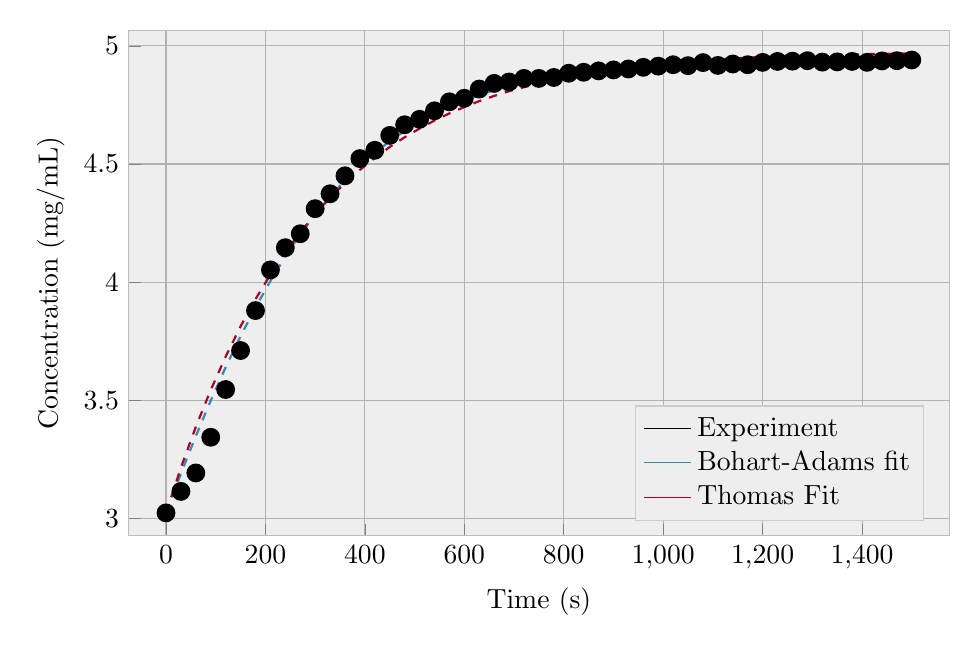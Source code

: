 % This file was created by matplotlib2tikz v0.6.15.
\begin{tikzpicture}

\definecolor{color0}{rgb}{0.204,0.541,0.741}
\definecolor{color1}{rgb}{0.651,0.024,0.157}

\begin{axis}[
xlabel={Time (s)},
ylabel={Concentration (mg/mL)},
xmin=-75, xmax=1575,
ymin=2.927, ymax=5.065,
width=12cm,
height=8cm,
tick pos=left,
xmajorgrids,
x grid style={white!69.804!black},
ymajorgrids,
y grid style={white!69.804!black},
axis line style={white!73.725!black},
axis background/.style={fill=white!93.333!black},
legend style={at={(0.97,0.03)}, anchor=south east, draw=white!80.0!black, fill=white!93.333!black},
legend entries={{Experiment},{Bohart-Adams fit},{Thomas Fit}},
legend cell align={left}
]
\addlegendimage{no markers, black}
\addlegendimage{no markers, color0}
\addlegendimage{no markers, color1}
\addplot [thick, black, mark=*, mark size=3, mark options={solid,fill=none}, only marks]
table {%
0 3.024
30 3.115
60 3.193
90 3.344
120 3.546
150 3.711
180 3.88
210 4.052
240 4.146
270 4.205
300 4.311
330 4.374
360 4.45
390 4.523
420 4.558
450 4.621
480 4.666
510 4.689
540 4.725
570 4.763
600 4.778
630 4.817
660 4.841
690 4.847
720 4.862
750 4.862
780 4.866
810 4.884
840 4.888
870 4.894
900 4.898
930 4.902
960 4.909
990 4.914
1020 4.92
1050 4.916
1080 4.929
1110 4.917
1140 4.923
1170 4.92
1200 4.93
1230 4.934
1260 4.935
1290 4.937
1320 4.931
1350 4.932
1380 4.934
1410 4.93
1440 4.936
1470 4.937
1500 4.94
};
\addplot [thick, color0, dashed]
table {%
0 3.024
30 3.19
60 3.349
90 3.499
120 3.64
150 3.772
180 3.893
210 4.005
240 4.108
270 4.202
300 4.286
330 4.363
360 4.431
390 4.493
420 4.548
450 4.596
480 4.64
510 4.678
540 4.712
570 4.742
600 4.768
630 4.792
660 4.812
690 4.83
720 4.845
750 4.859
780 4.871
810 4.881
840 4.891
870 4.898
900 4.905
930 4.911
960 4.917
990 4.921
1020 4.925
1050 4.929
1080 4.931
1110 4.934
1140 4.936
1170 4.938
1200 4.94
1230 4.941
1260 4.942
1290 4.943
1320 4.944
1350 4.945
1380 4.946
1410 4.946
1440 4.947
1470 4.947
1500 4.947
};
\addplot [thick, color1, dashed]
table {%
0 3.024
30 3.215
60 3.388
90 3.544
120 3.685
150 3.813
180 3.928
210 4.032
240 4.126
270 4.211
300 4.288
330 4.357
360 4.419
390 4.475
420 4.526
450 4.572
480 4.613
510 4.65
540 4.684
570 4.714
600 4.741
630 4.766
660 4.788
690 4.808
720 4.825
750 4.841
780 4.856
810 4.869
840 4.88
870 4.891
900 4.9
930 4.908
960 4.916
990 4.923
1020 4.928
1050 4.934
1080 4.939
1110 4.943
1140 4.946
1170 4.95
1200 4.953
1230 4.955
1260 4.958
1290 4.96
1320 4.961
1350 4.963
1380 4.964
1410 4.965
1440 4.966
1470 4.967
1500 4.968
};
\end{axis}

\end{tikzpicture}